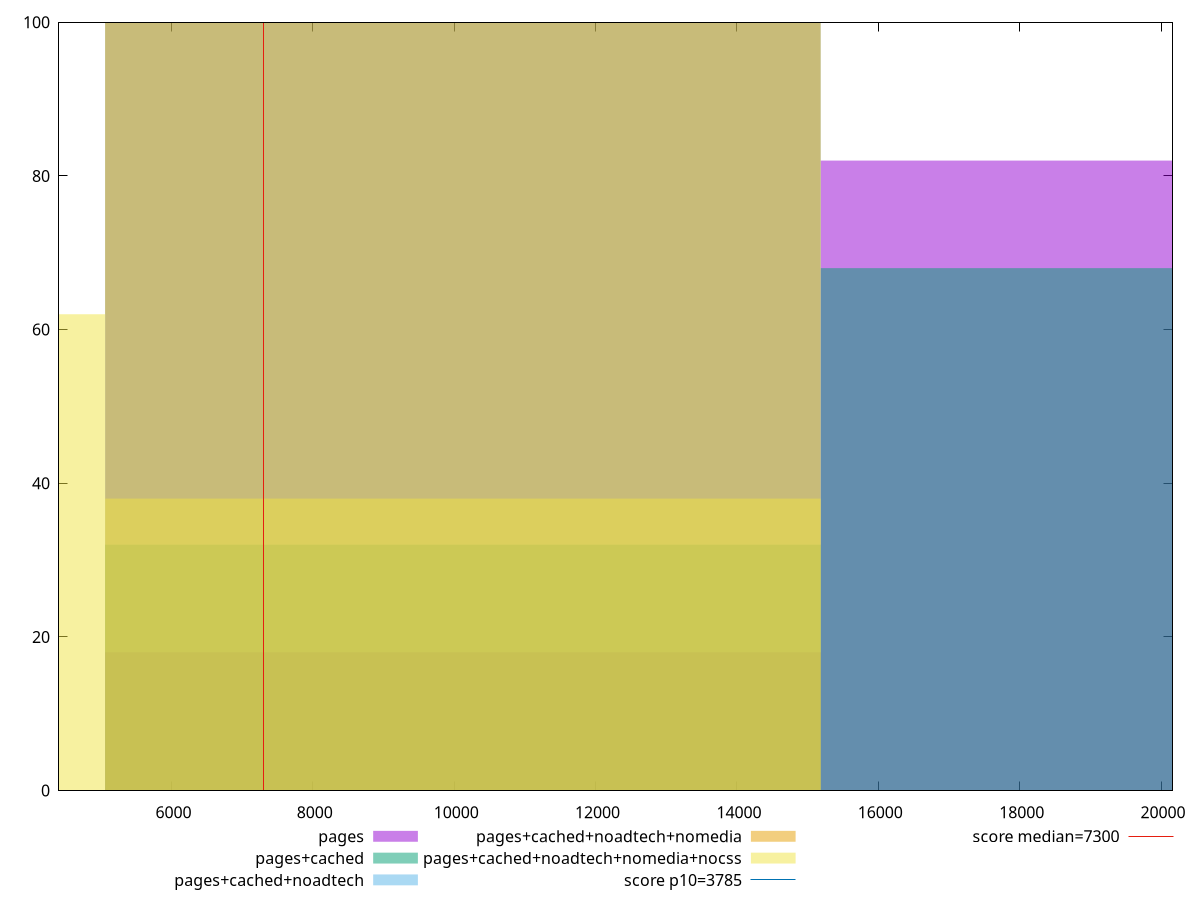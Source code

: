 reset

$pages <<EOF
20246.670782626978 82
10123.335391313489 18
EOF

$pagesCached <<EOF
20246.670782626978 68
10123.335391313489 32
EOF

$pagesCachedNoadtech <<EOF
10123.335391313489 100
EOF

$pagesCachedNoadtechNomedia <<EOF
10123.335391313489 100
EOF

$pagesCachedNoadtechNomediaNocss <<EOF
10123.335391313489 38
0 62
EOF

set key outside below
set boxwidth 10123.335391313489
set xrange [4409.348:20162.571000000004]
set yrange [0:100]
set trange [0:100]
set style fill transparent solid 0.5 noborder

set parametric
set terminal svg size 640, 530 enhanced background rgb 'white'
set output "report_00013_2021-02-09T12-04-24.940Z/interactive/comparison/histogram/all_raw.svg"

plot $pages title "pages" with boxes, \
     $pagesCached title "pages+cached" with boxes, \
     $pagesCachedNoadtech title "pages+cached+noadtech" with boxes, \
     $pagesCachedNoadtechNomedia title "pages+cached+noadtech+nomedia" with boxes, \
     $pagesCachedNoadtechNomediaNocss title "pages+cached+noadtech+nomedia+nocss" with boxes, \
     3785,t title "score p10=3785", \
     7300,t title "score median=7300"

reset
